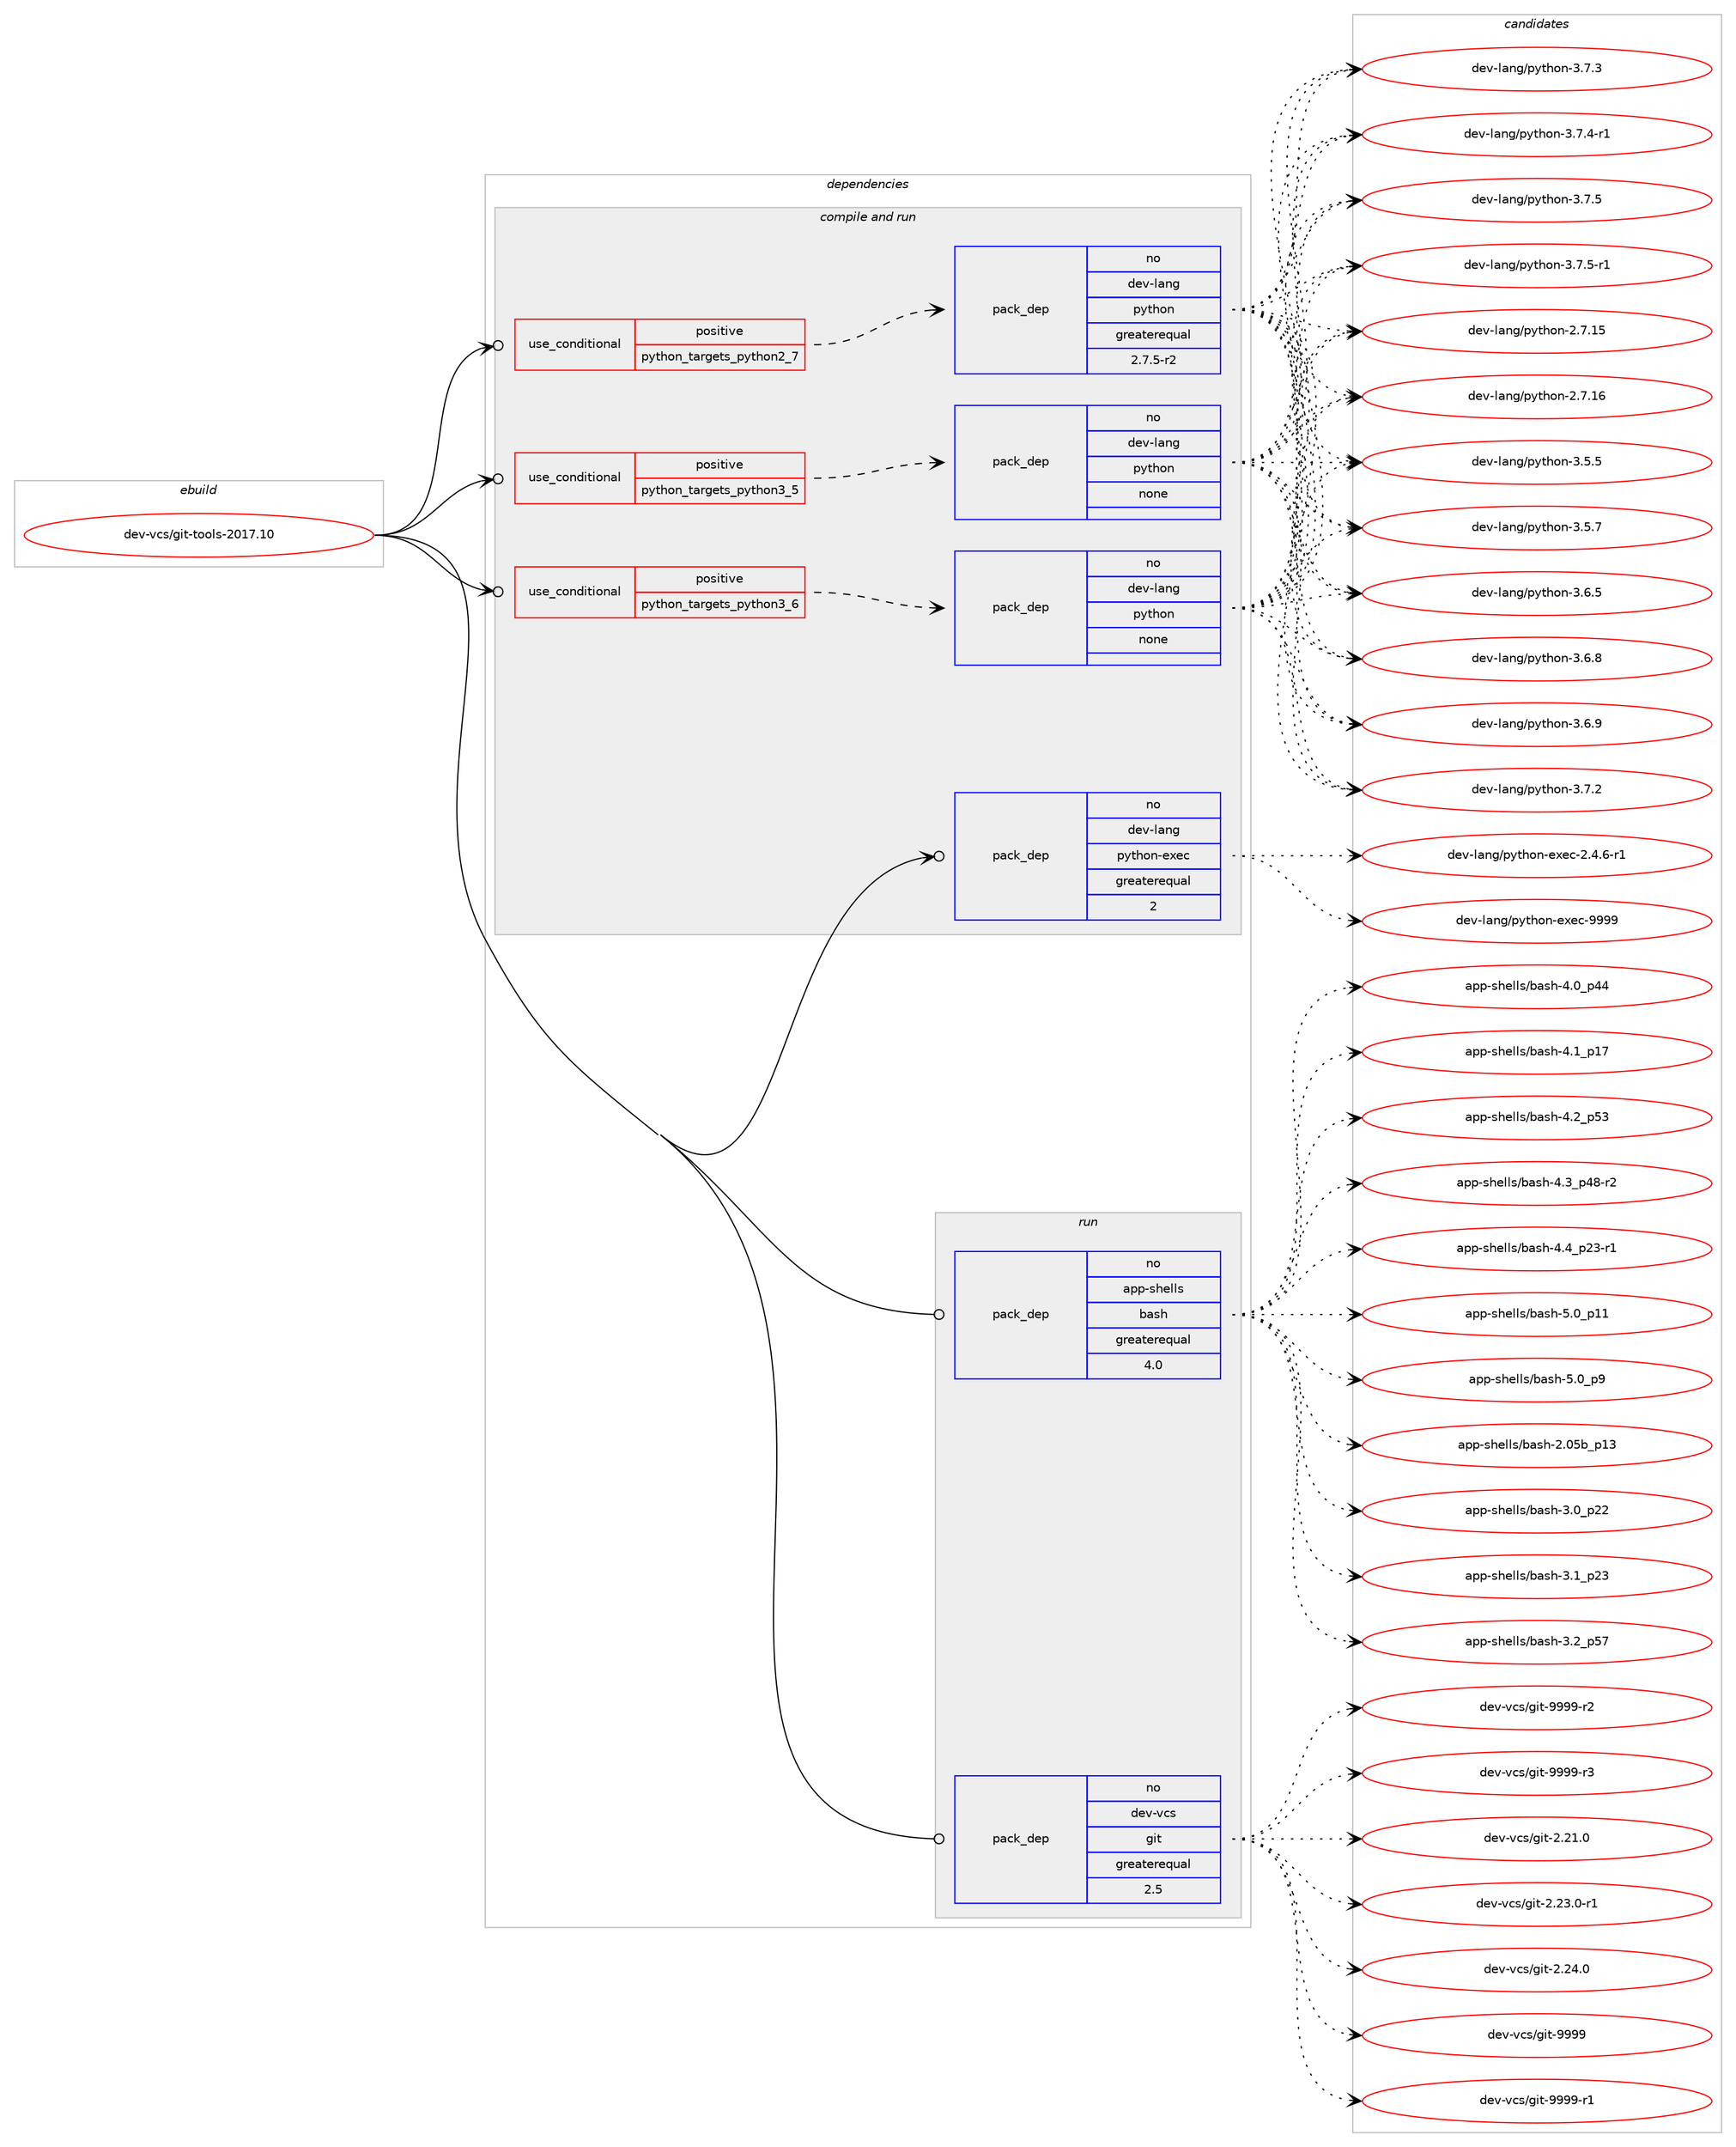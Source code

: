 digraph prolog {

# *************
# Graph options
# *************

newrank=true;
concentrate=true;
compound=true;
graph [rankdir=LR,fontname=Helvetica,fontsize=10,ranksep=1.5];#, ranksep=2.5, nodesep=0.2];
edge  [arrowhead=vee];
node  [fontname=Helvetica,fontsize=10];

# **********
# The ebuild
# **********

subgraph cluster_leftcol {
color=gray;
rank=same;
label=<<i>ebuild</i>>;
id [label="dev-vcs/git-tools-2017.10", color=red, width=4, href="../dev-vcs/git-tools-2017.10.svg"];
}

# ****************
# The dependencies
# ****************

subgraph cluster_midcol {
color=gray;
label=<<i>dependencies</i>>;
subgraph cluster_compile {
fillcolor="#eeeeee";
style=filled;
label=<<i>compile</i>>;
}
subgraph cluster_compileandrun {
fillcolor="#eeeeee";
style=filled;
label=<<i>compile and run</i>>;
subgraph cond183838 {
dependency734456 [label=<<TABLE BORDER="0" CELLBORDER="1" CELLSPACING="0" CELLPADDING="4"><TR><TD ROWSPAN="3" CELLPADDING="10">use_conditional</TD></TR><TR><TD>positive</TD></TR><TR><TD>python_targets_python2_7</TD></TR></TABLE>>, shape=none, color=red];
subgraph pack538390 {
dependency734457 [label=<<TABLE BORDER="0" CELLBORDER="1" CELLSPACING="0" CELLPADDING="4" WIDTH="220"><TR><TD ROWSPAN="6" CELLPADDING="30">pack_dep</TD></TR><TR><TD WIDTH="110">no</TD></TR><TR><TD>dev-lang</TD></TR><TR><TD>python</TD></TR><TR><TD>greaterequal</TD></TR><TR><TD>2.7.5-r2</TD></TR></TABLE>>, shape=none, color=blue];
}
dependency734456:e -> dependency734457:w [weight=20,style="dashed",arrowhead="vee"];
}
id:e -> dependency734456:w [weight=20,style="solid",arrowhead="odotvee"];
subgraph cond183839 {
dependency734458 [label=<<TABLE BORDER="0" CELLBORDER="1" CELLSPACING="0" CELLPADDING="4"><TR><TD ROWSPAN="3" CELLPADDING="10">use_conditional</TD></TR><TR><TD>positive</TD></TR><TR><TD>python_targets_python3_5</TD></TR></TABLE>>, shape=none, color=red];
subgraph pack538391 {
dependency734459 [label=<<TABLE BORDER="0" CELLBORDER="1" CELLSPACING="0" CELLPADDING="4" WIDTH="220"><TR><TD ROWSPAN="6" CELLPADDING="30">pack_dep</TD></TR><TR><TD WIDTH="110">no</TD></TR><TR><TD>dev-lang</TD></TR><TR><TD>python</TD></TR><TR><TD>none</TD></TR><TR><TD></TD></TR></TABLE>>, shape=none, color=blue];
}
dependency734458:e -> dependency734459:w [weight=20,style="dashed",arrowhead="vee"];
}
id:e -> dependency734458:w [weight=20,style="solid",arrowhead="odotvee"];
subgraph cond183840 {
dependency734460 [label=<<TABLE BORDER="0" CELLBORDER="1" CELLSPACING="0" CELLPADDING="4"><TR><TD ROWSPAN="3" CELLPADDING="10">use_conditional</TD></TR><TR><TD>positive</TD></TR><TR><TD>python_targets_python3_6</TD></TR></TABLE>>, shape=none, color=red];
subgraph pack538392 {
dependency734461 [label=<<TABLE BORDER="0" CELLBORDER="1" CELLSPACING="0" CELLPADDING="4" WIDTH="220"><TR><TD ROWSPAN="6" CELLPADDING="30">pack_dep</TD></TR><TR><TD WIDTH="110">no</TD></TR><TR><TD>dev-lang</TD></TR><TR><TD>python</TD></TR><TR><TD>none</TD></TR><TR><TD></TD></TR></TABLE>>, shape=none, color=blue];
}
dependency734460:e -> dependency734461:w [weight=20,style="dashed",arrowhead="vee"];
}
id:e -> dependency734460:w [weight=20,style="solid",arrowhead="odotvee"];
subgraph pack538393 {
dependency734462 [label=<<TABLE BORDER="0" CELLBORDER="1" CELLSPACING="0" CELLPADDING="4" WIDTH="220"><TR><TD ROWSPAN="6" CELLPADDING="30">pack_dep</TD></TR><TR><TD WIDTH="110">no</TD></TR><TR><TD>dev-lang</TD></TR><TR><TD>python-exec</TD></TR><TR><TD>greaterequal</TD></TR><TR><TD>2</TD></TR></TABLE>>, shape=none, color=blue];
}
id:e -> dependency734462:w [weight=20,style="solid",arrowhead="odotvee"];
}
subgraph cluster_run {
fillcolor="#eeeeee";
style=filled;
label=<<i>run</i>>;
subgraph pack538394 {
dependency734463 [label=<<TABLE BORDER="0" CELLBORDER="1" CELLSPACING="0" CELLPADDING="4" WIDTH="220"><TR><TD ROWSPAN="6" CELLPADDING="30">pack_dep</TD></TR><TR><TD WIDTH="110">no</TD></TR><TR><TD>app-shells</TD></TR><TR><TD>bash</TD></TR><TR><TD>greaterequal</TD></TR><TR><TD>4.0</TD></TR></TABLE>>, shape=none, color=blue];
}
id:e -> dependency734463:w [weight=20,style="solid",arrowhead="odot"];
subgraph pack538395 {
dependency734464 [label=<<TABLE BORDER="0" CELLBORDER="1" CELLSPACING="0" CELLPADDING="4" WIDTH="220"><TR><TD ROWSPAN="6" CELLPADDING="30">pack_dep</TD></TR><TR><TD WIDTH="110">no</TD></TR><TR><TD>dev-vcs</TD></TR><TR><TD>git</TD></TR><TR><TD>greaterequal</TD></TR><TR><TD>2.5</TD></TR></TABLE>>, shape=none, color=blue];
}
id:e -> dependency734464:w [weight=20,style="solid",arrowhead="odot"];
}
}

# **************
# The candidates
# **************

subgraph cluster_choices {
rank=same;
color=gray;
label=<<i>candidates</i>>;

subgraph choice538390 {
color=black;
nodesep=1;
choice10010111845108971101034711212111610411111045504655464953 [label="dev-lang/python-2.7.15", color=red, width=4,href="../dev-lang/python-2.7.15.svg"];
choice10010111845108971101034711212111610411111045504655464954 [label="dev-lang/python-2.7.16", color=red, width=4,href="../dev-lang/python-2.7.16.svg"];
choice100101118451089711010347112121116104111110455146534653 [label="dev-lang/python-3.5.5", color=red, width=4,href="../dev-lang/python-3.5.5.svg"];
choice100101118451089711010347112121116104111110455146534655 [label="dev-lang/python-3.5.7", color=red, width=4,href="../dev-lang/python-3.5.7.svg"];
choice100101118451089711010347112121116104111110455146544653 [label="dev-lang/python-3.6.5", color=red, width=4,href="../dev-lang/python-3.6.5.svg"];
choice100101118451089711010347112121116104111110455146544656 [label="dev-lang/python-3.6.8", color=red, width=4,href="../dev-lang/python-3.6.8.svg"];
choice100101118451089711010347112121116104111110455146544657 [label="dev-lang/python-3.6.9", color=red, width=4,href="../dev-lang/python-3.6.9.svg"];
choice100101118451089711010347112121116104111110455146554650 [label="dev-lang/python-3.7.2", color=red, width=4,href="../dev-lang/python-3.7.2.svg"];
choice100101118451089711010347112121116104111110455146554651 [label="dev-lang/python-3.7.3", color=red, width=4,href="../dev-lang/python-3.7.3.svg"];
choice1001011184510897110103471121211161041111104551465546524511449 [label="dev-lang/python-3.7.4-r1", color=red, width=4,href="../dev-lang/python-3.7.4-r1.svg"];
choice100101118451089711010347112121116104111110455146554653 [label="dev-lang/python-3.7.5", color=red, width=4,href="../dev-lang/python-3.7.5.svg"];
choice1001011184510897110103471121211161041111104551465546534511449 [label="dev-lang/python-3.7.5-r1", color=red, width=4,href="../dev-lang/python-3.7.5-r1.svg"];
dependency734457:e -> choice10010111845108971101034711212111610411111045504655464953:w [style=dotted,weight="100"];
dependency734457:e -> choice10010111845108971101034711212111610411111045504655464954:w [style=dotted,weight="100"];
dependency734457:e -> choice100101118451089711010347112121116104111110455146534653:w [style=dotted,weight="100"];
dependency734457:e -> choice100101118451089711010347112121116104111110455146534655:w [style=dotted,weight="100"];
dependency734457:e -> choice100101118451089711010347112121116104111110455146544653:w [style=dotted,weight="100"];
dependency734457:e -> choice100101118451089711010347112121116104111110455146544656:w [style=dotted,weight="100"];
dependency734457:e -> choice100101118451089711010347112121116104111110455146544657:w [style=dotted,weight="100"];
dependency734457:e -> choice100101118451089711010347112121116104111110455146554650:w [style=dotted,weight="100"];
dependency734457:e -> choice100101118451089711010347112121116104111110455146554651:w [style=dotted,weight="100"];
dependency734457:e -> choice1001011184510897110103471121211161041111104551465546524511449:w [style=dotted,weight="100"];
dependency734457:e -> choice100101118451089711010347112121116104111110455146554653:w [style=dotted,weight="100"];
dependency734457:e -> choice1001011184510897110103471121211161041111104551465546534511449:w [style=dotted,weight="100"];
}
subgraph choice538391 {
color=black;
nodesep=1;
choice10010111845108971101034711212111610411111045504655464953 [label="dev-lang/python-2.7.15", color=red, width=4,href="../dev-lang/python-2.7.15.svg"];
choice10010111845108971101034711212111610411111045504655464954 [label="dev-lang/python-2.7.16", color=red, width=4,href="../dev-lang/python-2.7.16.svg"];
choice100101118451089711010347112121116104111110455146534653 [label="dev-lang/python-3.5.5", color=red, width=4,href="../dev-lang/python-3.5.5.svg"];
choice100101118451089711010347112121116104111110455146534655 [label="dev-lang/python-3.5.7", color=red, width=4,href="../dev-lang/python-3.5.7.svg"];
choice100101118451089711010347112121116104111110455146544653 [label="dev-lang/python-3.6.5", color=red, width=4,href="../dev-lang/python-3.6.5.svg"];
choice100101118451089711010347112121116104111110455146544656 [label="dev-lang/python-3.6.8", color=red, width=4,href="../dev-lang/python-3.6.8.svg"];
choice100101118451089711010347112121116104111110455146544657 [label="dev-lang/python-3.6.9", color=red, width=4,href="../dev-lang/python-3.6.9.svg"];
choice100101118451089711010347112121116104111110455146554650 [label="dev-lang/python-3.7.2", color=red, width=4,href="../dev-lang/python-3.7.2.svg"];
choice100101118451089711010347112121116104111110455146554651 [label="dev-lang/python-3.7.3", color=red, width=4,href="../dev-lang/python-3.7.3.svg"];
choice1001011184510897110103471121211161041111104551465546524511449 [label="dev-lang/python-3.7.4-r1", color=red, width=4,href="../dev-lang/python-3.7.4-r1.svg"];
choice100101118451089711010347112121116104111110455146554653 [label="dev-lang/python-3.7.5", color=red, width=4,href="../dev-lang/python-3.7.5.svg"];
choice1001011184510897110103471121211161041111104551465546534511449 [label="dev-lang/python-3.7.5-r1", color=red, width=4,href="../dev-lang/python-3.7.5-r1.svg"];
dependency734459:e -> choice10010111845108971101034711212111610411111045504655464953:w [style=dotted,weight="100"];
dependency734459:e -> choice10010111845108971101034711212111610411111045504655464954:w [style=dotted,weight="100"];
dependency734459:e -> choice100101118451089711010347112121116104111110455146534653:w [style=dotted,weight="100"];
dependency734459:e -> choice100101118451089711010347112121116104111110455146534655:w [style=dotted,weight="100"];
dependency734459:e -> choice100101118451089711010347112121116104111110455146544653:w [style=dotted,weight="100"];
dependency734459:e -> choice100101118451089711010347112121116104111110455146544656:w [style=dotted,weight="100"];
dependency734459:e -> choice100101118451089711010347112121116104111110455146544657:w [style=dotted,weight="100"];
dependency734459:e -> choice100101118451089711010347112121116104111110455146554650:w [style=dotted,weight="100"];
dependency734459:e -> choice100101118451089711010347112121116104111110455146554651:w [style=dotted,weight="100"];
dependency734459:e -> choice1001011184510897110103471121211161041111104551465546524511449:w [style=dotted,weight="100"];
dependency734459:e -> choice100101118451089711010347112121116104111110455146554653:w [style=dotted,weight="100"];
dependency734459:e -> choice1001011184510897110103471121211161041111104551465546534511449:w [style=dotted,weight="100"];
}
subgraph choice538392 {
color=black;
nodesep=1;
choice10010111845108971101034711212111610411111045504655464953 [label="dev-lang/python-2.7.15", color=red, width=4,href="../dev-lang/python-2.7.15.svg"];
choice10010111845108971101034711212111610411111045504655464954 [label="dev-lang/python-2.7.16", color=red, width=4,href="../dev-lang/python-2.7.16.svg"];
choice100101118451089711010347112121116104111110455146534653 [label="dev-lang/python-3.5.5", color=red, width=4,href="../dev-lang/python-3.5.5.svg"];
choice100101118451089711010347112121116104111110455146534655 [label="dev-lang/python-3.5.7", color=red, width=4,href="../dev-lang/python-3.5.7.svg"];
choice100101118451089711010347112121116104111110455146544653 [label="dev-lang/python-3.6.5", color=red, width=4,href="../dev-lang/python-3.6.5.svg"];
choice100101118451089711010347112121116104111110455146544656 [label="dev-lang/python-3.6.8", color=red, width=4,href="../dev-lang/python-3.6.8.svg"];
choice100101118451089711010347112121116104111110455146544657 [label="dev-lang/python-3.6.9", color=red, width=4,href="../dev-lang/python-3.6.9.svg"];
choice100101118451089711010347112121116104111110455146554650 [label="dev-lang/python-3.7.2", color=red, width=4,href="../dev-lang/python-3.7.2.svg"];
choice100101118451089711010347112121116104111110455146554651 [label="dev-lang/python-3.7.3", color=red, width=4,href="../dev-lang/python-3.7.3.svg"];
choice1001011184510897110103471121211161041111104551465546524511449 [label="dev-lang/python-3.7.4-r1", color=red, width=4,href="../dev-lang/python-3.7.4-r1.svg"];
choice100101118451089711010347112121116104111110455146554653 [label="dev-lang/python-3.7.5", color=red, width=4,href="../dev-lang/python-3.7.5.svg"];
choice1001011184510897110103471121211161041111104551465546534511449 [label="dev-lang/python-3.7.5-r1", color=red, width=4,href="../dev-lang/python-3.7.5-r1.svg"];
dependency734461:e -> choice10010111845108971101034711212111610411111045504655464953:w [style=dotted,weight="100"];
dependency734461:e -> choice10010111845108971101034711212111610411111045504655464954:w [style=dotted,weight="100"];
dependency734461:e -> choice100101118451089711010347112121116104111110455146534653:w [style=dotted,weight="100"];
dependency734461:e -> choice100101118451089711010347112121116104111110455146534655:w [style=dotted,weight="100"];
dependency734461:e -> choice100101118451089711010347112121116104111110455146544653:w [style=dotted,weight="100"];
dependency734461:e -> choice100101118451089711010347112121116104111110455146544656:w [style=dotted,weight="100"];
dependency734461:e -> choice100101118451089711010347112121116104111110455146544657:w [style=dotted,weight="100"];
dependency734461:e -> choice100101118451089711010347112121116104111110455146554650:w [style=dotted,weight="100"];
dependency734461:e -> choice100101118451089711010347112121116104111110455146554651:w [style=dotted,weight="100"];
dependency734461:e -> choice1001011184510897110103471121211161041111104551465546524511449:w [style=dotted,weight="100"];
dependency734461:e -> choice100101118451089711010347112121116104111110455146554653:w [style=dotted,weight="100"];
dependency734461:e -> choice1001011184510897110103471121211161041111104551465546534511449:w [style=dotted,weight="100"];
}
subgraph choice538393 {
color=black;
nodesep=1;
choice10010111845108971101034711212111610411111045101120101994550465246544511449 [label="dev-lang/python-exec-2.4.6-r1", color=red, width=4,href="../dev-lang/python-exec-2.4.6-r1.svg"];
choice10010111845108971101034711212111610411111045101120101994557575757 [label="dev-lang/python-exec-9999", color=red, width=4,href="../dev-lang/python-exec-9999.svg"];
dependency734462:e -> choice10010111845108971101034711212111610411111045101120101994550465246544511449:w [style=dotted,weight="100"];
dependency734462:e -> choice10010111845108971101034711212111610411111045101120101994557575757:w [style=dotted,weight="100"];
}
subgraph choice538394 {
color=black;
nodesep=1;
choice9711211245115104101108108115479897115104455046485398951124951 [label="app-shells/bash-2.05b_p13", color=red, width=4,href="../app-shells/bash-2.05b_p13.svg"];
choice971121124511510410110810811547989711510445514648951125050 [label="app-shells/bash-3.0_p22", color=red, width=4,href="../app-shells/bash-3.0_p22.svg"];
choice971121124511510410110810811547989711510445514649951125051 [label="app-shells/bash-3.1_p23", color=red, width=4,href="../app-shells/bash-3.1_p23.svg"];
choice971121124511510410110810811547989711510445514650951125355 [label="app-shells/bash-3.2_p57", color=red, width=4,href="../app-shells/bash-3.2_p57.svg"];
choice971121124511510410110810811547989711510445524648951125252 [label="app-shells/bash-4.0_p44", color=red, width=4,href="../app-shells/bash-4.0_p44.svg"];
choice971121124511510410110810811547989711510445524649951124955 [label="app-shells/bash-4.1_p17", color=red, width=4,href="../app-shells/bash-4.1_p17.svg"];
choice971121124511510410110810811547989711510445524650951125351 [label="app-shells/bash-4.2_p53", color=red, width=4,href="../app-shells/bash-4.2_p53.svg"];
choice9711211245115104101108108115479897115104455246519511252564511450 [label="app-shells/bash-4.3_p48-r2", color=red, width=4,href="../app-shells/bash-4.3_p48-r2.svg"];
choice9711211245115104101108108115479897115104455246529511250514511449 [label="app-shells/bash-4.4_p23-r1", color=red, width=4,href="../app-shells/bash-4.4_p23-r1.svg"];
choice971121124511510410110810811547989711510445534648951124949 [label="app-shells/bash-5.0_p11", color=red, width=4,href="../app-shells/bash-5.0_p11.svg"];
choice9711211245115104101108108115479897115104455346489511257 [label="app-shells/bash-5.0_p9", color=red, width=4,href="../app-shells/bash-5.0_p9.svg"];
dependency734463:e -> choice9711211245115104101108108115479897115104455046485398951124951:w [style=dotted,weight="100"];
dependency734463:e -> choice971121124511510410110810811547989711510445514648951125050:w [style=dotted,weight="100"];
dependency734463:e -> choice971121124511510410110810811547989711510445514649951125051:w [style=dotted,weight="100"];
dependency734463:e -> choice971121124511510410110810811547989711510445514650951125355:w [style=dotted,weight="100"];
dependency734463:e -> choice971121124511510410110810811547989711510445524648951125252:w [style=dotted,weight="100"];
dependency734463:e -> choice971121124511510410110810811547989711510445524649951124955:w [style=dotted,weight="100"];
dependency734463:e -> choice971121124511510410110810811547989711510445524650951125351:w [style=dotted,weight="100"];
dependency734463:e -> choice9711211245115104101108108115479897115104455246519511252564511450:w [style=dotted,weight="100"];
dependency734463:e -> choice9711211245115104101108108115479897115104455246529511250514511449:w [style=dotted,weight="100"];
dependency734463:e -> choice971121124511510410110810811547989711510445534648951124949:w [style=dotted,weight="100"];
dependency734463:e -> choice9711211245115104101108108115479897115104455346489511257:w [style=dotted,weight="100"];
}
subgraph choice538395 {
color=black;
nodesep=1;
choice10010111845118991154710310511645504650494648 [label="dev-vcs/git-2.21.0", color=red, width=4,href="../dev-vcs/git-2.21.0.svg"];
choice100101118451189911547103105116455046505146484511449 [label="dev-vcs/git-2.23.0-r1", color=red, width=4,href="../dev-vcs/git-2.23.0-r1.svg"];
choice10010111845118991154710310511645504650524648 [label="dev-vcs/git-2.24.0", color=red, width=4,href="../dev-vcs/git-2.24.0.svg"];
choice1001011184511899115471031051164557575757 [label="dev-vcs/git-9999", color=red, width=4,href="../dev-vcs/git-9999.svg"];
choice10010111845118991154710310511645575757574511449 [label="dev-vcs/git-9999-r1", color=red, width=4,href="../dev-vcs/git-9999-r1.svg"];
choice10010111845118991154710310511645575757574511450 [label="dev-vcs/git-9999-r2", color=red, width=4,href="../dev-vcs/git-9999-r2.svg"];
choice10010111845118991154710310511645575757574511451 [label="dev-vcs/git-9999-r3", color=red, width=4,href="../dev-vcs/git-9999-r3.svg"];
dependency734464:e -> choice10010111845118991154710310511645504650494648:w [style=dotted,weight="100"];
dependency734464:e -> choice100101118451189911547103105116455046505146484511449:w [style=dotted,weight="100"];
dependency734464:e -> choice10010111845118991154710310511645504650524648:w [style=dotted,weight="100"];
dependency734464:e -> choice1001011184511899115471031051164557575757:w [style=dotted,weight="100"];
dependency734464:e -> choice10010111845118991154710310511645575757574511449:w [style=dotted,weight="100"];
dependency734464:e -> choice10010111845118991154710310511645575757574511450:w [style=dotted,weight="100"];
dependency734464:e -> choice10010111845118991154710310511645575757574511451:w [style=dotted,weight="100"];
}
}

}
